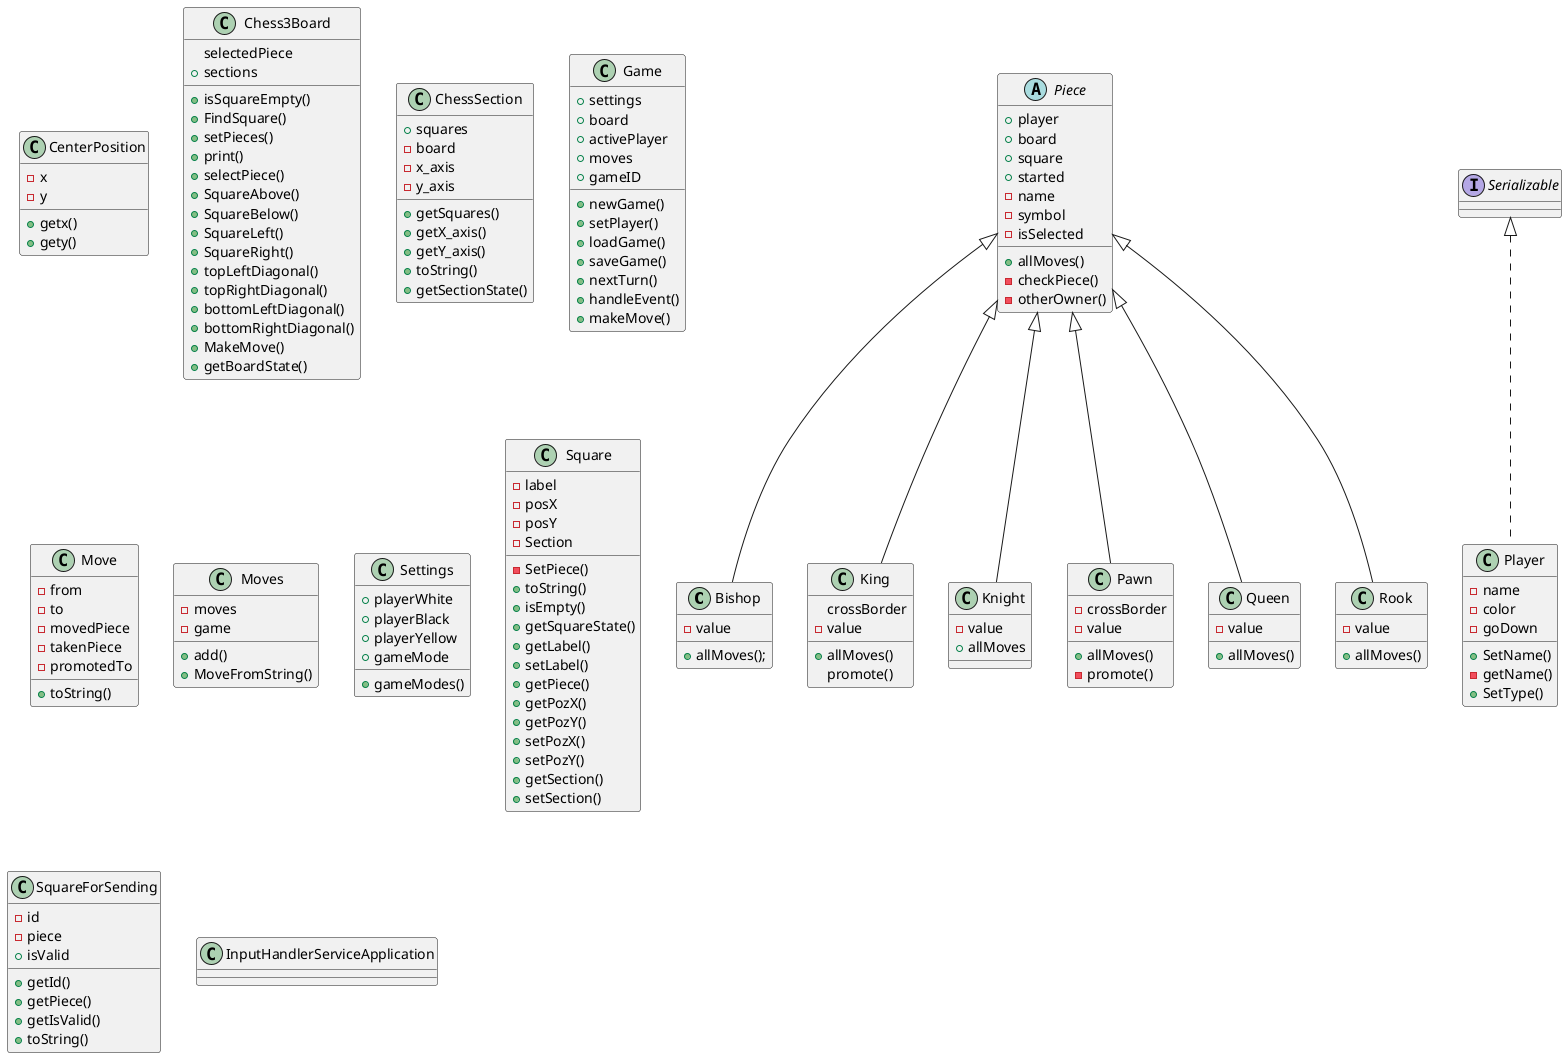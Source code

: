 @startuml
'https://plantuml.com/class-diagram
class Bishop extends Piece{
-value
+allMoves();

}
class CenterPosition{
- x
- y
+getx()
+gety()
}
class Chess3Board{
 selectedPiece
+ sections
+ isSquareEmpty()
+ FindSquare()
+ setPieces()
+ print()
+ selectPiece()
+ SquareAbove()
+ SquareBelow()
+ SquareLeft()
+ SquareRight()
+ topLeftDiagonal()
+ topRightDiagonal()
+ bottomLeftDiagonal()
+ bottomRightDiagonal()
+ MakeMove()
+ getBoardState()


}
Class ChessSection{
+ squares
- board
- x_axis
- y_axis
+ getSquares()
+ getX_axis()
+ getY_axis()
+ toString()
+ getSectionState()

}
class Game{
+ settings
+ board
+ activePlayer
+ moves
+ gameID
+ newGame()
+ setPlayer()
+ loadGame()
+ saveGame()
+ nextTurn()
+ handleEvent()
+ makeMove()
}
Class King extends Piece{
crossBorder
-value
+allMoves()
promote()


}
Class Knight extends Piece{
-value
+allMoves
}
Class Move{
-from
-to
-movedPiece
-takenPiece
-promotedTo
+ toString()
}
class Moves{
-moves
- game
+ add()
+ MoveFromString()

}
Class Pawn extends Piece{
- crossBorder
- value
+ allMoves()
- promote()
}
Abstract class Piece{
+ player
+ board
+ square
+ started
- name
- symbol
-isSelected
+ allMoves()
- checkPiece()
- otherOwner()

}
class Player implements Serializable{
- name
- color
- goDown
+ SetName()
- getName()
+ SetType()

}
class Queen extends Piece{
- value
+ allMoves()

}
class Rook extends Piece{
- value
+ allMoves()
}
class Settings{
+ playerWhite
+ playerBlack
+ playerYellow
+ gameMode
+ gameModes()
}
class Square {
- label
- posX
- posY
- Section
- SetPiece()
+ toString()
+ isEmpty()
+ getSquareState()
+ getLabel()
+ setLabel()
+ getPiece()
+ getPozX()
+ getPozY()
+ setPozX()
+ setPozY()
+ getSection()
+ setSection()
}
class SquareForSending{
- id
- piece
+ isValid
+ getId()
+ getPiece()
+ getIsValid()
+ toString()
}
class InputHandlerServiceApplication{
}


@enduml